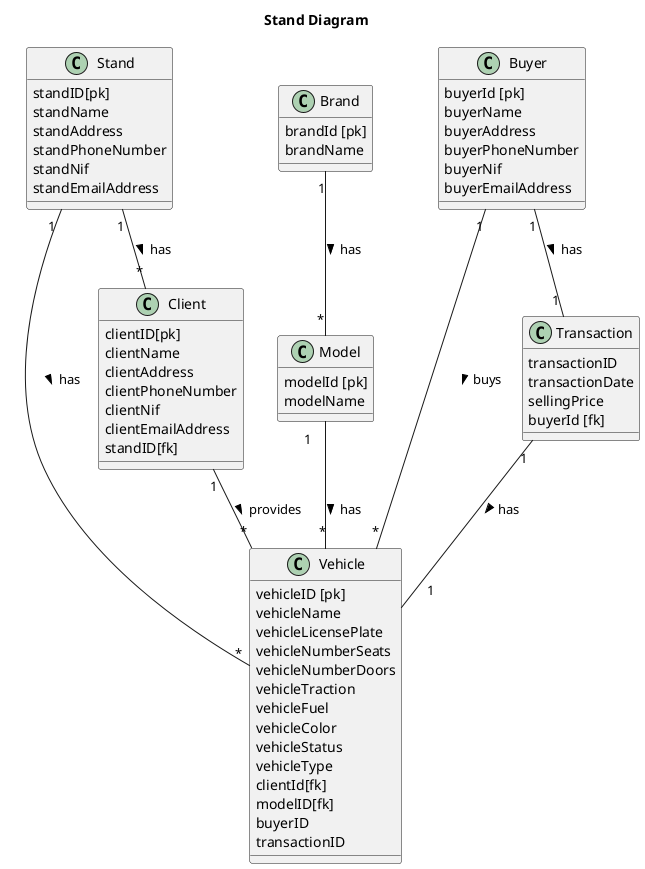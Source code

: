 @startuml

'left to right direction
top to bottom direction

title Stand Diagram

class Vehicle {
vehicleID [pk]
vehicleName
vehicleLicensePlate
vehicleNumberSeats
vehicleNumberDoors
vehicleTraction
vehicleFuel
vehicleColor
vehicleStatus
vehicleType
clientId[fk]
modelID[fk]
buyerID
transactionID
}

class Client {
clientID[pk]
clientName
clientAddress
clientPhoneNumber
clientNif
clientEmailAddress
standID[fk]
}

class Stand {
standID[pk]
standName
standAddress
standPhoneNumber
standNif
standEmailAddress
}

class Brand {
brandId [pk]
brandName
}


class Model {
modelId [pk]
modelName
}

class Buyer  {
buyerId [pk]
buyerName
buyerAddress
buyerPhoneNumber
buyerNif
buyerEmailAddress
}

class Transaction   {
transactionID
transactionDate
sellingPrice
buyerId [fk]
}



Stand "1 " --down "       *"Vehicle : has >
Client "1" --down "         *"Vehicle : provides >
Stand "1" --down "*"Client : has >
Model "1    " --down "*"Vehicle : has >
Brand "1" --down "       *"Model : has >
Buyer "1" --down "       *"Vehicle : buys >
Buyer "1" --down "       1"Transaction : has >
Transaction "1" --down "     1"Vehicle : has >


@enduml